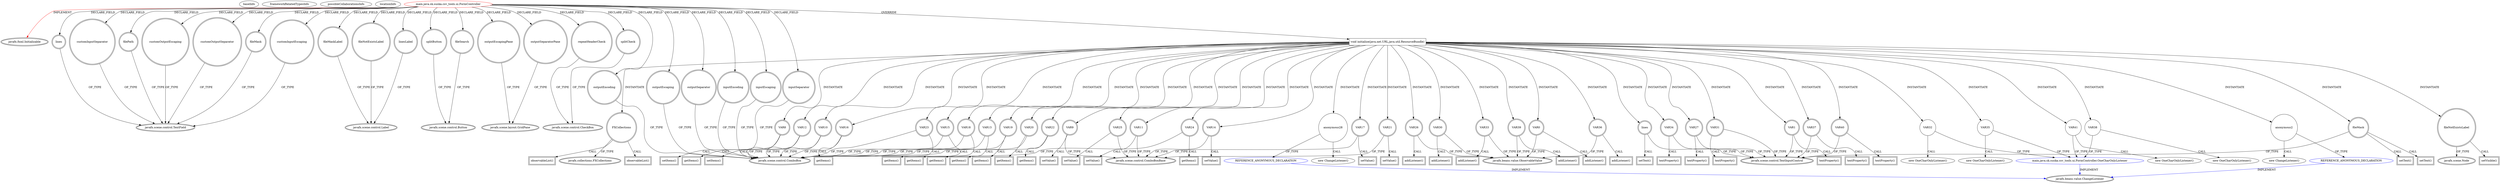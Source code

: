 digraph {
baseInfo[graphId=2203,category="extension_graph",isAnonymous=false,possibleRelation=true]
frameworkRelatedTypesInfo[0="javafx.fxml.Initializable"]
possibleCollaborationsInfo[0="2203~OVERRIDING_METHOD_DECLARATION-INSTANTIATION-OVERRIDING_METHOD_DECLARATION-INSTANTIATION-OVERRIDING_METHOD_DECLARATION-INSTANTIATION-OVERRIDING_METHOD_DECLARATION-INSTANTIATION-~javafx.fxml.Initializable ~javafx.beans.value.ChangeListener ~false~false",1="2203~OVERRIDING_METHOD_DECLARATION-INSTANTIATION-~javafx.fxml.Initializable ~javafx.beans.value.ChangeListener ~false~true"]
locationInfo[projectName="borissuska-csv-tools",filePath="/borissuska-csv-tools/csv-tools-master/src/main/java/sk/suska/csv_tools/ui/FormController.java",contextSignature="FormController",graphId="2203"]
0[label="main.java.sk.suska.csv_tools.ui.FormController",vertexType="ROOT_CLIENT_CLASS_DECLARATION",isFrameworkType=false,color=red]
1[label="javafx.fxml.Initializable",vertexType="FRAMEWORK_INTERFACE_TYPE",isFrameworkType=true,peripheries=2]
2[label="customInputEscaping",vertexType="FIELD_DECLARATION",isFrameworkType=true,peripheries=2,shape=circle]
3[label="javafx.scene.control.TextField",vertexType="FRAMEWORK_CLASS_TYPE",isFrameworkType=true,peripheries=2]
4[label="customInputSeparator",vertexType="FIELD_DECLARATION",isFrameworkType=true,peripheries=2,shape=circle]
6[label="customOutputEscaping",vertexType="FIELD_DECLARATION",isFrameworkType=true,peripheries=2,shape=circle]
8[label="customOutputSeparator",vertexType="FIELD_DECLARATION",isFrameworkType=true,peripheries=2,shape=circle]
10[label="fileMask",vertexType="FIELD_DECLARATION",isFrameworkType=true,peripheries=2,shape=circle]
12[label="fileMaskLabel",vertexType="FIELD_DECLARATION",isFrameworkType=true,peripheries=2,shape=circle]
13[label="javafx.scene.control.Label",vertexType="FRAMEWORK_CLASS_TYPE",isFrameworkType=true,peripheries=2]
14[label="fileNotExistsLabel",vertexType="FIELD_DECLARATION",isFrameworkType=true,peripheries=2,shape=circle]
16[label="filePath",vertexType="FIELD_DECLARATION",isFrameworkType=true,peripheries=2,shape=circle]
18[label="fileSearch",vertexType="FIELD_DECLARATION",isFrameworkType=true,peripheries=2,shape=circle]
19[label="javafx.scene.control.Button",vertexType="FRAMEWORK_CLASS_TYPE",isFrameworkType=true,peripheries=2]
20[label="inputEncoding",vertexType="FIELD_DECLARATION",isFrameworkType=true,peripheries=2,shape=circle]
21[label="javafx.scene.control.ComboBox",vertexType="FRAMEWORK_CLASS_TYPE",isFrameworkType=true,peripheries=2]
22[label="inputEscaping",vertexType="FIELD_DECLARATION",isFrameworkType=true,peripheries=2,shape=circle]
24[label="inputSeparator",vertexType="FIELD_DECLARATION",isFrameworkType=true,peripheries=2,shape=circle]
26[label="lines",vertexType="FIELD_DECLARATION",isFrameworkType=true,peripheries=2,shape=circle]
28[label="linesLabel",vertexType="FIELD_DECLARATION",isFrameworkType=true,peripheries=2,shape=circle]
30[label="outputEncoding",vertexType="FIELD_DECLARATION",isFrameworkType=true,peripheries=2,shape=circle]
32[label="outputEscaping",vertexType="FIELD_DECLARATION",isFrameworkType=true,peripheries=2,shape=circle]
34[label="outputEscapingPane",vertexType="FIELD_DECLARATION",isFrameworkType=true,peripheries=2,shape=circle]
35[label="javafx.scene.layout.GridPane",vertexType="FRAMEWORK_CLASS_TYPE",isFrameworkType=true,peripheries=2]
36[label="outputSeparator",vertexType="FIELD_DECLARATION",isFrameworkType=true,peripheries=2,shape=circle]
38[label="outputSeparatorPane",vertexType="FIELD_DECLARATION",isFrameworkType=true,peripheries=2,shape=circle]
40[label="repeatHeaderCheck",vertexType="FIELD_DECLARATION",isFrameworkType=true,peripheries=2,shape=circle]
41[label="javafx.scene.control.CheckBox",vertexType="FRAMEWORK_CLASS_TYPE",isFrameworkType=true,peripheries=2]
42[label="splitButton",vertexType="FIELD_DECLARATION",isFrameworkType=true,peripheries=2,shape=circle]
44[label="splitCheck",vertexType="FIELD_DECLARATION",isFrameworkType=true,peripheries=2,shape=circle]
46[label="void initialize(java.net.URL,java.util.ResourceBundle)",vertexType="OVERRIDING_METHOD_DECLARATION",isFrameworkType=false,shape=box]
47[label="VAR0",vertexType="VARIABLE_EXPRESION",isFrameworkType=true,peripheries=2,shape=circle]
49[label="javafx.beans.value.ObservableValue",vertexType="FRAMEWORK_INTERFACE_TYPE",isFrameworkType=true,peripheries=2]
48[label="addListener()",vertexType="INSIDE_CALL",isFrameworkType=true,peripheries=2,shape=box]
50[label="VAR1",vertexType="VARIABLE_EXPRESION",isFrameworkType=true,peripheries=2,shape=circle]
52[label="javafx.scene.control.TextInputControl",vertexType="FRAMEWORK_CLASS_TYPE",isFrameworkType=true,peripheries=2]
51[label="textProperty()",vertexType="INSIDE_CALL",isFrameworkType=true,peripheries=2,shape=box]
54[label="anonymous2",vertexType="VARIABLE_EXPRESION",isFrameworkType=false,shape=circle]
55[label="REFERENCE_ANONYMOUS_DECLARATION",vertexType="REFERENCE_ANONYMOUS_DECLARATION",isFrameworkType=false,color=blue]
56[label="javafx.beans.value.ChangeListener",vertexType="FRAMEWORK_INTERFACE_TYPE",isFrameworkType=true,peripheries=2]
53[label="new ChangeListener()",vertexType="CONSTRUCTOR_CALL",isFrameworkType=false]
57[label="fileMask",vertexType="VARIABLE_EXPRESION",isFrameworkType=true,peripheries=2,shape=circle]
58[label="setText()",vertexType="INSIDE_CALL",isFrameworkType=true,peripheries=2,shape=box]
61[label="setText()",vertexType="INSIDE_CALL",isFrameworkType=true,peripheries=2,shape=box]
62[label="fileNotExistsLabel",vertexType="VARIABLE_EXPRESION",isFrameworkType=true,peripheries=2,shape=circle]
64[label="javafx.scene.Node",vertexType="FRAMEWORK_CLASS_TYPE",isFrameworkType=true,peripheries=2]
63[label="setVisible()",vertexType="INSIDE_CALL",isFrameworkType=true,peripheries=2,shape=box]
65[label="FXCollections",vertexType="VARIABLE_EXPRESION",isFrameworkType=true,peripheries=2,shape=circle]
67[label="javafx.collections.FXCollections",vertexType="FRAMEWORK_CLASS_TYPE",isFrameworkType=true,peripheries=2]
66[label="observableList()",vertexType="INSIDE_CALL",isFrameworkType=true,peripheries=2,shape=box]
69[label="observableList()",vertexType="INSIDE_CALL",isFrameworkType=true,peripheries=2,shape=box]
70[label="VAR8",vertexType="VARIABLE_EXPRESION",isFrameworkType=true,peripheries=2,shape=circle]
71[label="setItems()",vertexType="INSIDE_CALL",isFrameworkType=true,peripheries=2,shape=box]
73[label="VAR9",vertexType="VARIABLE_EXPRESION",isFrameworkType=true,peripheries=2,shape=circle]
75[label="javafx.scene.control.ComboBoxBase",vertexType="FRAMEWORK_CLASS_TYPE",isFrameworkType=true,peripheries=2]
74[label="setValue()",vertexType="INSIDE_CALL",isFrameworkType=true,peripheries=2,shape=box]
76[label="VAR10",vertexType="VARIABLE_EXPRESION",isFrameworkType=true,peripheries=2,shape=circle]
77[label="setItems()",vertexType="INSIDE_CALL",isFrameworkType=true,peripheries=2,shape=box]
79[label="VAR11",vertexType="VARIABLE_EXPRESION",isFrameworkType=true,peripheries=2,shape=circle]
80[label="setValue()",vertexType="INSIDE_CALL",isFrameworkType=true,peripheries=2,shape=box]
82[label="VAR12",vertexType="VARIABLE_EXPRESION",isFrameworkType=true,peripheries=2,shape=circle]
83[label="getItems()",vertexType="INSIDE_CALL",isFrameworkType=true,peripheries=2,shape=box]
85[label="VAR13",vertexType="VARIABLE_EXPRESION",isFrameworkType=true,peripheries=2,shape=circle]
86[label="getItems()",vertexType="INSIDE_CALL",isFrameworkType=true,peripheries=2,shape=box]
88[label="VAR14",vertexType="VARIABLE_EXPRESION",isFrameworkType=true,peripheries=2,shape=circle]
89[label="setValue()",vertexType="INSIDE_CALL",isFrameworkType=true,peripheries=2,shape=box]
91[label="VAR15",vertexType="VARIABLE_EXPRESION",isFrameworkType=true,peripheries=2,shape=circle]
92[label="getItems()",vertexType="INSIDE_CALL",isFrameworkType=true,peripheries=2,shape=box]
94[label="VAR16",vertexType="VARIABLE_EXPRESION",isFrameworkType=true,peripheries=2,shape=circle]
95[label="getItems()",vertexType="INSIDE_CALL",isFrameworkType=true,peripheries=2,shape=box]
97[label="VAR17",vertexType="VARIABLE_EXPRESION",isFrameworkType=true,peripheries=2,shape=circle]
98[label="setValue()",vertexType="INSIDE_CALL",isFrameworkType=true,peripheries=2,shape=box]
100[label="VAR18",vertexType="VARIABLE_EXPRESION",isFrameworkType=true,peripheries=2,shape=circle]
101[label="getItems()",vertexType="INSIDE_CALL",isFrameworkType=true,peripheries=2,shape=box]
103[label="VAR19",vertexType="VARIABLE_EXPRESION",isFrameworkType=true,peripheries=2,shape=circle]
104[label="getItems()",vertexType="INSIDE_CALL",isFrameworkType=true,peripheries=2,shape=box]
106[label="VAR20",vertexType="VARIABLE_EXPRESION",isFrameworkType=true,peripheries=2,shape=circle]
107[label="getItems()",vertexType="INSIDE_CALL",isFrameworkType=true,peripheries=2,shape=box]
109[label="VAR21",vertexType="VARIABLE_EXPRESION",isFrameworkType=true,peripheries=2,shape=circle]
110[label="setValue()",vertexType="INSIDE_CALL",isFrameworkType=true,peripheries=2,shape=box]
112[label="VAR22",vertexType="VARIABLE_EXPRESION",isFrameworkType=true,peripheries=2,shape=circle]
113[label="getItems()",vertexType="INSIDE_CALL",isFrameworkType=true,peripheries=2,shape=box]
115[label="VAR23",vertexType="VARIABLE_EXPRESION",isFrameworkType=true,peripheries=2,shape=circle]
116[label="getItems()",vertexType="INSIDE_CALL",isFrameworkType=true,peripheries=2,shape=box]
118[label="VAR24",vertexType="VARIABLE_EXPRESION",isFrameworkType=true,peripheries=2,shape=circle]
119[label="getItems()",vertexType="INSIDE_CALL",isFrameworkType=true,peripheries=2,shape=box]
121[label="VAR25",vertexType="VARIABLE_EXPRESION",isFrameworkType=true,peripheries=2,shape=circle]
122[label="setValue()",vertexType="INSIDE_CALL",isFrameworkType=true,peripheries=2,shape=box]
124[label="VAR26",vertexType="VARIABLE_EXPRESION",isFrameworkType=true,peripheries=2,shape=circle]
125[label="addListener()",vertexType="INSIDE_CALL",isFrameworkType=true,peripheries=2,shape=box]
127[label="VAR27",vertexType="VARIABLE_EXPRESION",isFrameworkType=true,peripheries=2,shape=circle]
128[label="textProperty()",vertexType="INSIDE_CALL",isFrameworkType=true,peripheries=2,shape=box]
131[label="anonymous28",vertexType="VARIABLE_EXPRESION",isFrameworkType=false,shape=circle]
132[label="REFERENCE_ANONYMOUS_DECLARATION",vertexType="REFERENCE_ANONYMOUS_DECLARATION",isFrameworkType=false,color=blue]
130[label="new ChangeListener()",vertexType="CONSTRUCTOR_CALL",isFrameworkType=false]
134[label="lines",vertexType="VARIABLE_EXPRESION",isFrameworkType=true,peripheries=2,shape=circle]
135[label="setText()",vertexType="INSIDE_CALL",isFrameworkType=true,peripheries=2,shape=box]
137[label="VAR30",vertexType="VARIABLE_EXPRESION",isFrameworkType=true,peripheries=2,shape=circle]
138[label="addListener()",vertexType="INSIDE_CALL",isFrameworkType=true,peripheries=2,shape=box]
140[label="VAR31",vertexType="VARIABLE_EXPRESION",isFrameworkType=true,peripheries=2,shape=circle]
141[label="textProperty()",vertexType="INSIDE_CALL",isFrameworkType=true,peripheries=2,shape=box]
144[label="VAR32",vertexType="VARIABLE_EXPRESION",isFrameworkType=false,shape=circle]
145[label="main.java.sk.suska.csv_tools.ui.FormController.OneCharOnlyListener",vertexType="REFERENCE_CLIENT_CLASS_DECLARATION",isFrameworkType=false,color=blue]
143[label="new OneCharOnlyListener()",vertexType="CONSTRUCTOR_CALL",isFrameworkType=false]
147[label="VAR33",vertexType="VARIABLE_EXPRESION",isFrameworkType=true,peripheries=2,shape=circle]
148[label="addListener()",vertexType="INSIDE_CALL",isFrameworkType=true,peripheries=2,shape=box]
150[label="VAR34",vertexType="VARIABLE_EXPRESION",isFrameworkType=true,peripheries=2,shape=circle]
151[label="textProperty()",vertexType="INSIDE_CALL",isFrameworkType=true,peripheries=2,shape=box]
154[label="VAR35",vertexType="VARIABLE_EXPRESION",isFrameworkType=false,shape=circle]
153[label="new OneCharOnlyListener()",vertexType="CONSTRUCTOR_CALL",isFrameworkType=false]
156[label="VAR36",vertexType="VARIABLE_EXPRESION",isFrameworkType=true,peripheries=2,shape=circle]
157[label="addListener()",vertexType="INSIDE_CALL",isFrameworkType=true,peripheries=2,shape=box]
159[label="VAR37",vertexType="VARIABLE_EXPRESION",isFrameworkType=true,peripheries=2,shape=circle]
160[label="textProperty()",vertexType="INSIDE_CALL",isFrameworkType=true,peripheries=2,shape=box]
163[label="VAR38",vertexType="VARIABLE_EXPRESION",isFrameworkType=false,shape=circle]
162[label="new OneCharOnlyListener()",vertexType="CONSTRUCTOR_CALL",isFrameworkType=false]
165[label="VAR39",vertexType="VARIABLE_EXPRESION",isFrameworkType=true,peripheries=2,shape=circle]
166[label="addListener()",vertexType="INSIDE_CALL",isFrameworkType=true,peripheries=2,shape=box]
168[label="VAR40",vertexType="VARIABLE_EXPRESION",isFrameworkType=true,peripheries=2,shape=circle]
169[label="textProperty()",vertexType="INSIDE_CALL",isFrameworkType=true,peripheries=2,shape=box]
172[label="VAR41",vertexType="VARIABLE_EXPRESION",isFrameworkType=false,shape=circle]
171[label="new OneCharOnlyListener()",vertexType="CONSTRUCTOR_CALL",isFrameworkType=false]
0->1[label="IMPLEMENT",color=red]
0->2[label="DECLARE_FIELD"]
2->3[label="OF_TYPE"]
0->4[label="DECLARE_FIELD"]
4->3[label="OF_TYPE"]
0->6[label="DECLARE_FIELD"]
6->3[label="OF_TYPE"]
0->8[label="DECLARE_FIELD"]
8->3[label="OF_TYPE"]
0->10[label="DECLARE_FIELD"]
10->3[label="OF_TYPE"]
0->12[label="DECLARE_FIELD"]
12->13[label="OF_TYPE"]
0->14[label="DECLARE_FIELD"]
14->13[label="OF_TYPE"]
0->16[label="DECLARE_FIELD"]
16->3[label="OF_TYPE"]
0->18[label="DECLARE_FIELD"]
18->19[label="OF_TYPE"]
0->20[label="DECLARE_FIELD"]
20->21[label="OF_TYPE"]
0->22[label="DECLARE_FIELD"]
22->21[label="OF_TYPE"]
0->24[label="DECLARE_FIELD"]
24->21[label="OF_TYPE"]
0->26[label="DECLARE_FIELD"]
26->3[label="OF_TYPE"]
0->28[label="DECLARE_FIELD"]
28->13[label="OF_TYPE"]
0->30[label="DECLARE_FIELD"]
30->21[label="OF_TYPE"]
0->32[label="DECLARE_FIELD"]
32->21[label="OF_TYPE"]
0->34[label="DECLARE_FIELD"]
34->35[label="OF_TYPE"]
0->36[label="DECLARE_FIELD"]
36->21[label="OF_TYPE"]
0->38[label="DECLARE_FIELD"]
38->35[label="OF_TYPE"]
0->40[label="DECLARE_FIELD"]
40->41[label="OF_TYPE"]
0->42[label="DECLARE_FIELD"]
42->19[label="OF_TYPE"]
0->44[label="DECLARE_FIELD"]
44->41[label="OF_TYPE"]
0->46[label="OVERRIDE"]
46->47[label="INSTANTIATE"]
47->49[label="OF_TYPE"]
47->48[label="CALL"]
46->50[label="INSTANTIATE"]
50->52[label="OF_TYPE"]
50->51[label="CALL"]
46->54[label="INSTANTIATE"]
55->56[label="IMPLEMENT",color=blue]
54->55[label="OF_TYPE"]
54->53[label="CALL"]
46->57[label="INSTANTIATE"]
57->52[label="OF_TYPE"]
57->58[label="CALL"]
57->61[label="CALL"]
46->62[label="INSTANTIATE"]
62->64[label="OF_TYPE"]
62->63[label="CALL"]
46->65[label="INSTANTIATE"]
65->67[label="OF_TYPE"]
65->66[label="CALL"]
65->69[label="CALL"]
46->70[label="INSTANTIATE"]
70->21[label="OF_TYPE"]
70->71[label="CALL"]
46->73[label="INSTANTIATE"]
73->75[label="OF_TYPE"]
73->74[label="CALL"]
46->76[label="INSTANTIATE"]
76->21[label="OF_TYPE"]
76->77[label="CALL"]
46->79[label="INSTANTIATE"]
79->75[label="OF_TYPE"]
79->80[label="CALL"]
46->82[label="INSTANTIATE"]
82->21[label="OF_TYPE"]
82->83[label="CALL"]
46->85[label="INSTANTIATE"]
85->21[label="OF_TYPE"]
85->86[label="CALL"]
46->88[label="INSTANTIATE"]
88->75[label="OF_TYPE"]
88->89[label="CALL"]
46->91[label="INSTANTIATE"]
91->21[label="OF_TYPE"]
91->92[label="CALL"]
46->94[label="INSTANTIATE"]
94->21[label="OF_TYPE"]
94->95[label="CALL"]
46->97[label="INSTANTIATE"]
97->75[label="OF_TYPE"]
97->98[label="CALL"]
46->100[label="INSTANTIATE"]
100->21[label="OF_TYPE"]
100->101[label="CALL"]
46->103[label="INSTANTIATE"]
103->21[label="OF_TYPE"]
103->104[label="CALL"]
46->106[label="INSTANTIATE"]
106->21[label="OF_TYPE"]
106->107[label="CALL"]
46->109[label="INSTANTIATE"]
109->75[label="OF_TYPE"]
109->110[label="CALL"]
46->112[label="INSTANTIATE"]
112->21[label="OF_TYPE"]
112->113[label="CALL"]
46->115[label="INSTANTIATE"]
115->21[label="OF_TYPE"]
115->116[label="CALL"]
46->118[label="INSTANTIATE"]
118->21[label="OF_TYPE"]
118->119[label="CALL"]
46->121[label="INSTANTIATE"]
121->75[label="OF_TYPE"]
121->122[label="CALL"]
46->124[label="INSTANTIATE"]
124->49[label="OF_TYPE"]
124->125[label="CALL"]
46->127[label="INSTANTIATE"]
127->52[label="OF_TYPE"]
127->128[label="CALL"]
46->131[label="INSTANTIATE"]
132->56[label="IMPLEMENT",color=blue]
131->132[label="OF_TYPE"]
131->130[label="CALL"]
46->134[label="INSTANTIATE"]
134->52[label="OF_TYPE"]
134->135[label="CALL"]
46->137[label="INSTANTIATE"]
137->49[label="OF_TYPE"]
137->138[label="CALL"]
46->140[label="INSTANTIATE"]
140->52[label="OF_TYPE"]
140->141[label="CALL"]
46->144[label="INSTANTIATE"]
145->56[label="IMPLEMENT",color=blue]
144->145[label="OF_TYPE"]
144->143[label="CALL"]
46->147[label="INSTANTIATE"]
147->49[label="OF_TYPE"]
147->148[label="CALL"]
46->150[label="INSTANTIATE"]
150->52[label="OF_TYPE"]
150->151[label="CALL"]
46->154[label="INSTANTIATE"]
154->145[label="OF_TYPE"]
154->153[label="CALL"]
46->156[label="INSTANTIATE"]
156->49[label="OF_TYPE"]
156->157[label="CALL"]
46->159[label="INSTANTIATE"]
159->52[label="OF_TYPE"]
159->160[label="CALL"]
46->163[label="INSTANTIATE"]
163->145[label="OF_TYPE"]
163->162[label="CALL"]
46->165[label="INSTANTIATE"]
165->49[label="OF_TYPE"]
165->166[label="CALL"]
46->168[label="INSTANTIATE"]
168->52[label="OF_TYPE"]
168->169[label="CALL"]
46->172[label="INSTANTIATE"]
172->145[label="OF_TYPE"]
172->171[label="CALL"]
}
